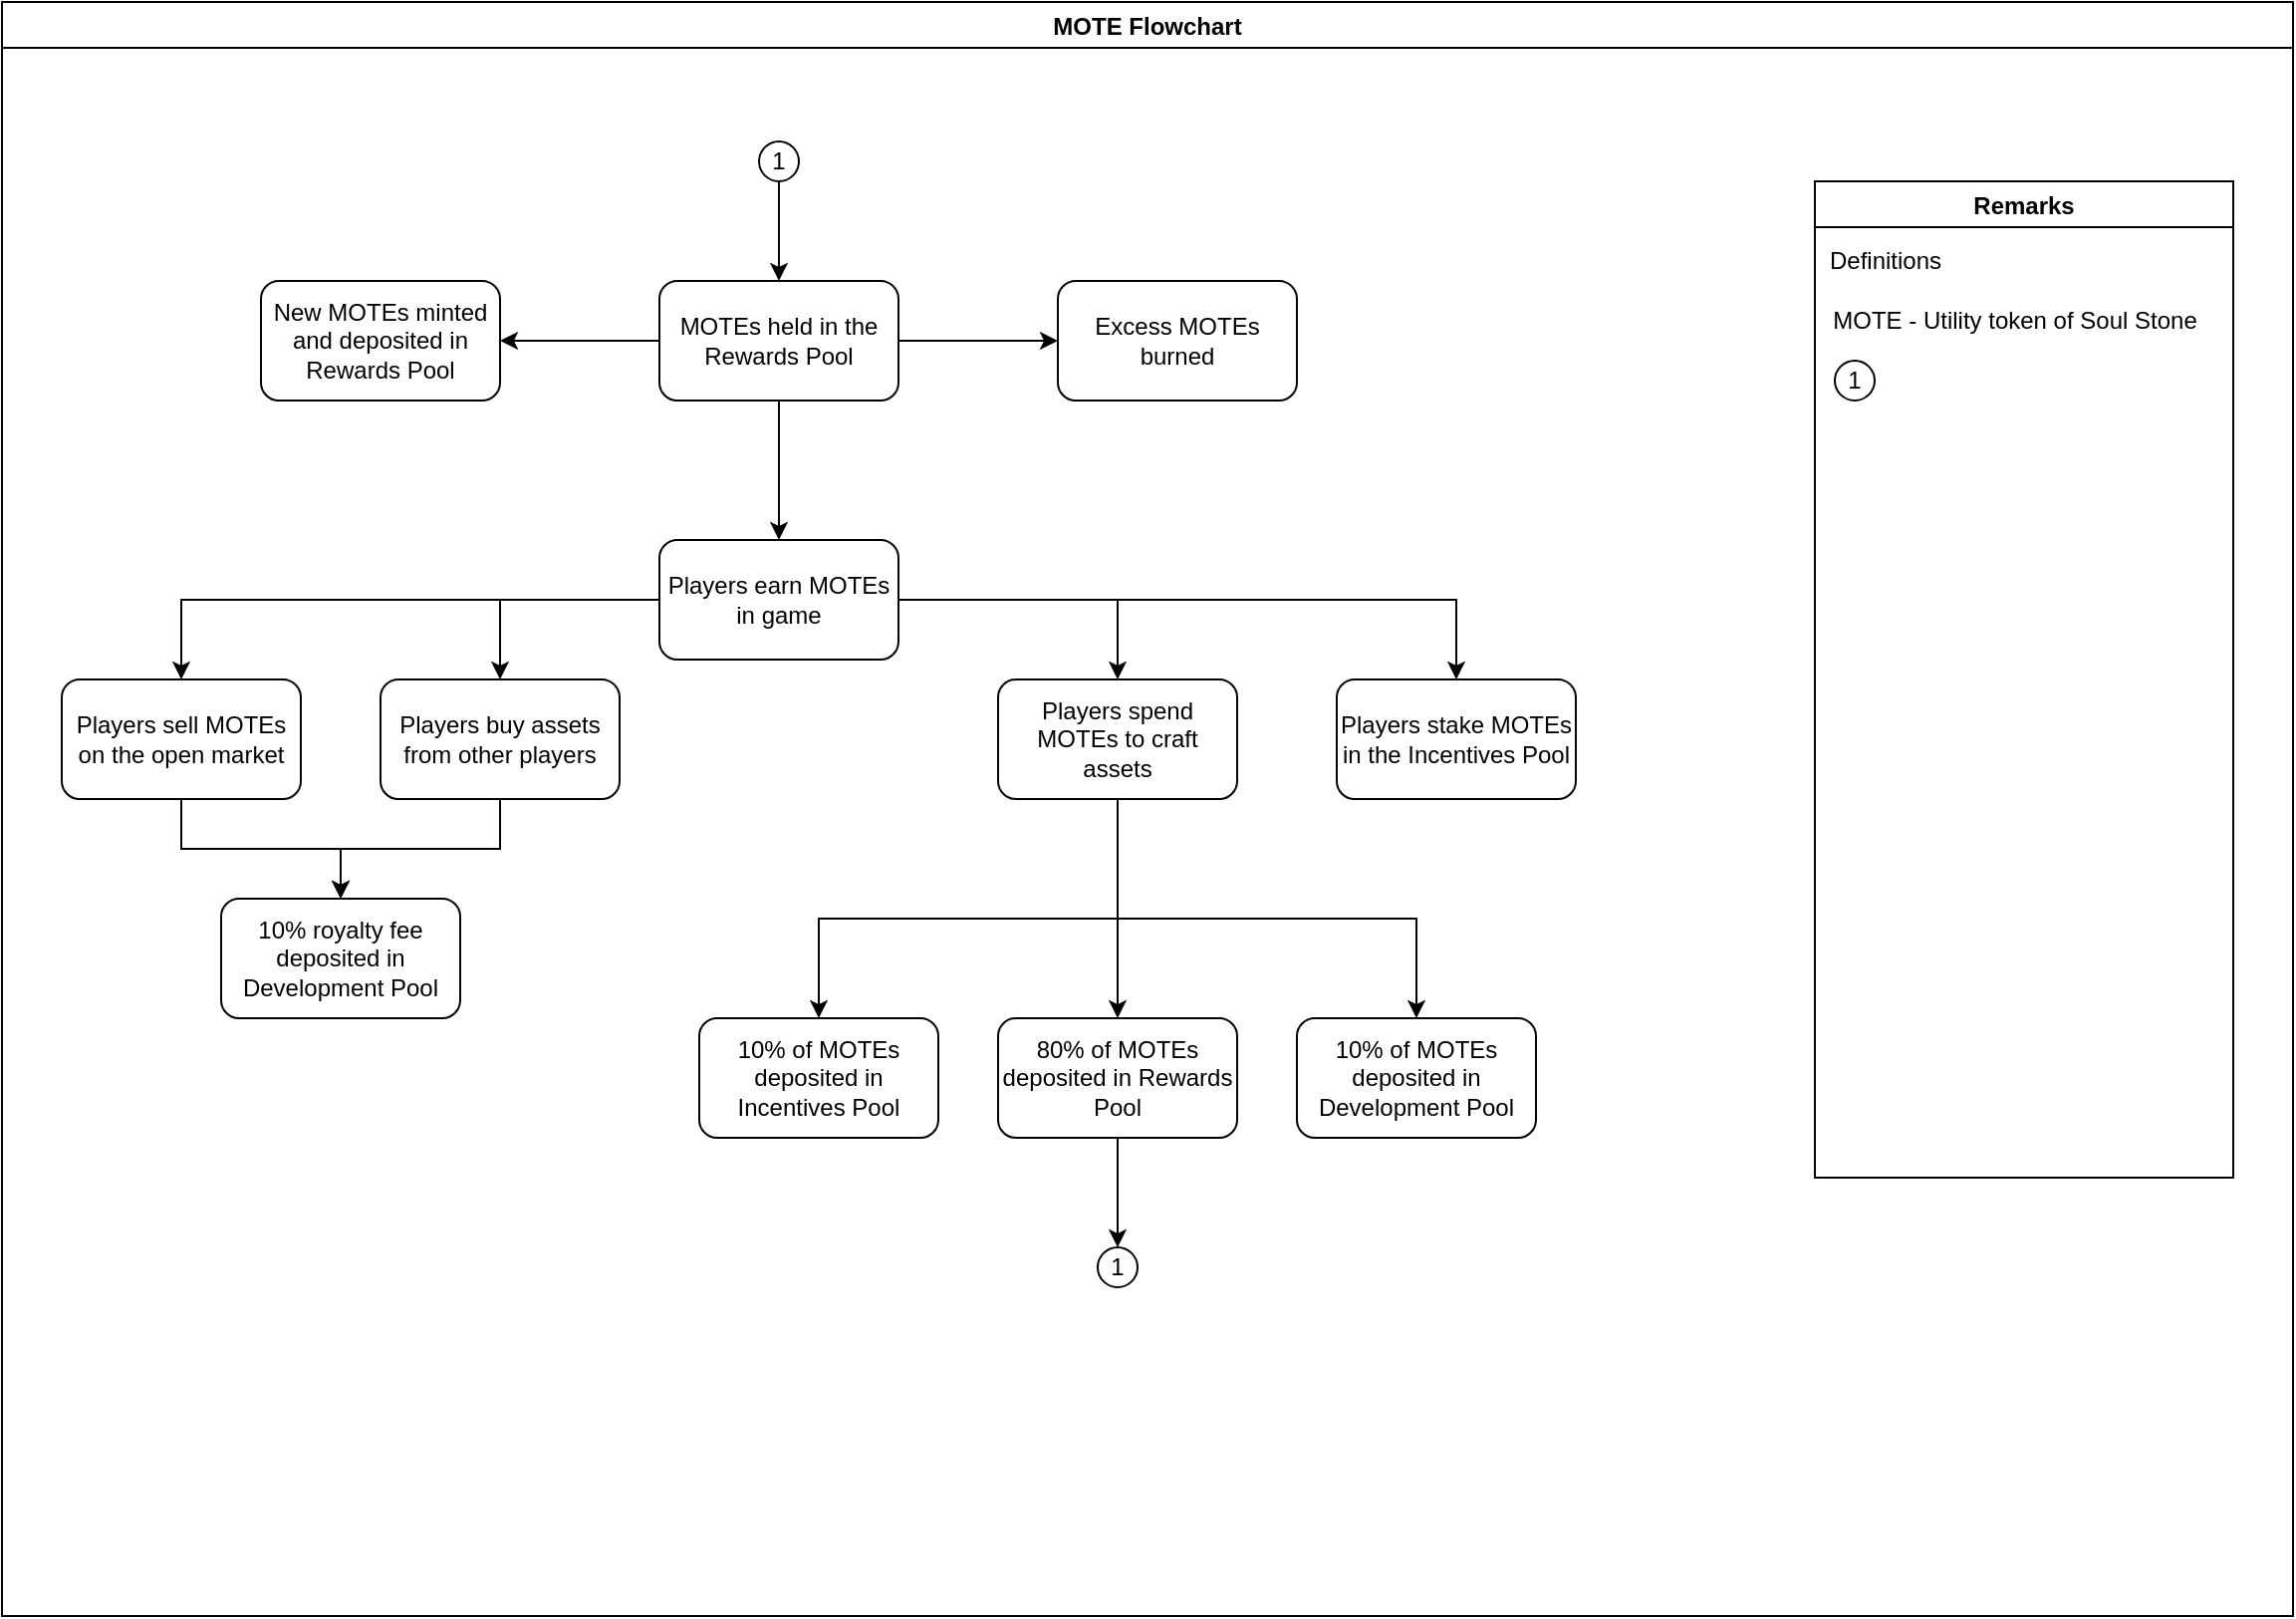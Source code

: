 <mxfile version="16.5.1" type="device"><diagram id="C5RBs43oDa-KdzZeNtuy" name="Page-1"><mxGraphModel dx="1422" dy="865" grid="1" gridSize="10" guides="1" tooltips="1" connect="1" arrows="1" fold="1" page="1" pageScale="1" pageWidth="1169" pageHeight="827" math="0" shadow="0"><root><mxCell id="WIyWlLk6GJQsqaUBKTNV-0"/><mxCell id="WIyWlLk6GJQsqaUBKTNV-1" parent="WIyWlLk6GJQsqaUBKTNV-0"/><mxCell id="LOZzZ80ta0P7dEUSJVH8-6" value="" style="edgeStyle=orthogonalEdgeStyle;rounded=0;orthogonalLoop=1;jettySize=auto;html=1;" parent="WIyWlLk6GJQsqaUBKTNV-1" source="WIyWlLk6GJQsqaUBKTNV-3" target="LOZzZ80ta0P7dEUSJVH8-5" edge="1"><mxGeometry relative="1" as="geometry"/></mxCell><mxCell id="LOZzZ80ta0P7dEUSJVH8-32" value="" style="edgeStyle=orthogonalEdgeStyle;rounded=0;orthogonalLoop=1;jettySize=auto;html=1;" parent="WIyWlLk6GJQsqaUBKTNV-1" source="WIyWlLk6GJQsqaUBKTNV-3" target="LOZzZ80ta0P7dEUSJVH8-31" edge="1"><mxGeometry relative="1" as="geometry"/></mxCell><mxCell id="LOZzZ80ta0P7dEUSJVH8-34" value="" style="edgeStyle=orthogonalEdgeStyle;rounded=0;orthogonalLoop=1;jettySize=auto;html=1;" parent="WIyWlLk6GJQsqaUBKTNV-1" source="WIyWlLk6GJQsqaUBKTNV-3" target="LOZzZ80ta0P7dEUSJVH8-33" edge="1"><mxGeometry relative="1" as="geometry"/></mxCell><mxCell id="WIyWlLk6GJQsqaUBKTNV-3" value="MOTEs held in the Rewards Pool" style="rounded=1;whiteSpace=wrap;html=1;fontSize=12;glass=0;strokeWidth=1;shadow=0;" parent="WIyWlLk6GJQsqaUBKTNV-1" vertex="1"><mxGeometry x="340" y="150" width="120" height="60" as="geometry"/></mxCell><mxCell id="LOZzZ80ta0P7dEUSJVH8-10" value="" style="edgeStyle=orthogonalEdgeStyle;rounded=0;orthogonalLoop=1;jettySize=auto;html=1;" parent="WIyWlLk6GJQsqaUBKTNV-1" source="LOZzZ80ta0P7dEUSJVH8-5" target="LOZzZ80ta0P7dEUSJVH8-9" edge="1"><mxGeometry relative="1" as="geometry"/></mxCell><mxCell id="LOZzZ80ta0P7dEUSJVH8-12" value="" style="edgeStyle=orthogonalEdgeStyle;rounded=0;orthogonalLoop=1;jettySize=auto;html=1;" parent="WIyWlLk6GJQsqaUBKTNV-1" source="LOZzZ80ta0P7dEUSJVH8-5" target="LOZzZ80ta0P7dEUSJVH8-11" edge="1"><mxGeometry relative="1" as="geometry"/></mxCell><mxCell id="LOZzZ80ta0P7dEUSJVH8-13" value="" style="edgeStyle=orthogonalEdgeStyle;rounded=0;orthogonalLoop=1;jettySize=auto;html=1;" parent="WIyWlLk6GJQsqaUBKTNV-1" source="LOZzZ80ta0P7dEUSJVH8-5" target="LOZzZ80ta0P7dEUSJVH8-7" edge="1"><mxGeometry relative="1" as="geometry"><Array as="points"><mxPoint x="620" y="310"/><mxPoint x="620" y="310"/></Array></mxGeometry></mxCell><mxCell id="LOZzZ80ta0P7dEUSJVH8-15" value="" style="edgeStyle=orthogonalEdgeStyle;rounded=0;orthogonalLoop=1;jettySize=auto;html=1;" parent="WIyWlLk6GJQsqaUBKTNV-1" source="LOZzZ80ta0P7dEUSJVH8-5" target="LOZzZ80ta0P7dEUSJVH8-14" edge="1"><mxGeometry relative="1" as="geometry"><Array as="points"><mxPoint x="740" y="310"/></Array></mxGeometry></mxCell><mxCell id="LOZzZ80ta0P7dEUSJVH8-5" value="Players earn MOTEs in game" style="whiteSpace=wrap;html=1;rounded=1;glass=0;strokeWidth=1;shadow=0;" parent="WIyWlLk6GJQsqaUBKTNV-1" vertex="1"><mxGeometry x="340" y="280" width="120" height="60" as="geometry"/></mxCell><mxCell id="LOZzZ80ta0P7dEUSJVH8-26" value="" style="edgeStyle=orthogonalEdgeStyle;rounded=0;orthogonalLoop=1;jettySize=auto;html=1;" parent="WIyWlLk6GJQsqaUBKTNV-1" source="LOZzZ80ta0P7dEUSJVH8-7" target="LOZzZ80ta0P7dEUSJVH8-25" edge="1"><mxGeometry relative="1" as="geometry"><Array as="points"><mxPoint x="570" y="470"/><mxPoint x="420" y="470"/></Array></mxGeometry></mxCell><mxCell id="LOZzZ80ta0P7dEUSJVH8-28" value="" style="edgeStyle=orthogonalEdgeStyle;rounded=0;orthogonalLoop=1;jettySize=auto;html=1;" parent="WIyWlLk6GJQsqaUBKTNV-1" source="LOZzZ80ta0P7dEUSJVH8-7" target="LOZzZ80ta0P7dEUSJVH8-27" edge="1"><mxGeometry relative="1" as="geometry"><Array as="points"><mxPoint x="570" y="470"/><mxPoint x="720" y="470"/></Array></mxGeometry></mxCell><mxCell id="LOZzZ80ta0P7dEUSJVH8-30" value="" style="edgeStyle=orthogonalEdgeStyle;rounded=0;orthogonalLoop=1;jettySize=auto;html=1;" parent="WIyWlLk6GJQsqaUBKTNV-1" source="LOZzZ80ta0P7dEUSJVH8-7" target="LOZzZ80ta0P7dEUSJVH8-29" edge="1"><mxGeometry relative="1" as="geometry"><Array as="points"><mxPoint x="570" y="490"/><mxPoint x="570" y="490"/></Array></mxGeometry></mxCell><mxCell id="LOZzZ80ta0P7dEUSJVH8-7" value="Players spend MOTEs to craft assets" style="whiteSpace=wrap;html=1;rounded=1;glass=0;strokeWidth=1;shadow=0;" parent="WIyWlLk6GJQsqaUBKTNV-1" vertex="1"><mxGeometry x="510" y="350" width="120" height="60" as="geometry"/></mxCell><mxCell id="LOZzZ80ta0P7dEUSJVH8-36" value="" style="edgeStyle=orthogonalEdgeStyle;rounded=0;orthogonalLoop=1;jettySize=auto;html=1;" parent="WIyWlLk6GJQsqaUBKTNV-1" source="LOZzZ80ta0P7dEUSJVH8-9" target="LOZzZ80ta0P7dEUSJVH8-16" edge="1"><mxGeometry relative="1" as="geometry"/></mxCell><mxCell id="LOZzZ80ta0P7dEUSJVH8-9" value="Players buy assets from other players" style="whiteSpace=wrap;html=1;rounded=1;glass=0;strokeWidth=1;shadow=0;" parent="WIyWlLk6GJQsqaUBKTNV-1" vertex="1"><mxGeometry x="200" y="350" width="120" height="60" as="geometry"/></mxCell><mxCell id="LOZzZ80ta0P7dEUSJVH8-17" value="" style="edgeStyle=orthogonalEdgeStyle;rounded=0;orthogonalLoop=1;jettySize=auto;html=1;" parent="WIyWlLk6GJQsqaUBKTNV-1" source="LOZzZ80ta0P7dEUSJVH8-11" target="LOZzZ80ta0P7dEUSJVH8-16" edge="1"><mxGeometry relative="1" as="geometry"/></mxCell><mxCell id="LOZzZ80ta0P7dEUSJVH8-11" value="Players sell MOTEs on the open market" style="whiteSpace=wrap;html=1;rounded=1;glass=0;strokeWidth=1;shadow=0;" parent="WIyWlLk6GJQsqaUBKTNV-1" vertex="1"><mxGeometry x="40" y="350" width="120" height="60" as="geometry"/></mxCell><mxCell id="LOZzZ80ta0P7dEUSJVH8-14" value="Players stake MOTEs in the Incentives Pool" style="whiteSpace=wrap;html=1;rounded=1;glass=0;strokeWidth=1;shadow=0;" parent="WIyWlLk6GJQsqaUBKTNV-1" vertex="1"><mxGeometry x="680" y="350" width="120" height="60" as="geometry"/></mxCell><mxCell id="LOZzZ80ta0P7dEUSJVH8-16" value="10% royalty fee deposited in Development Pool" style="whiteSpace=wrap;html=1;rounded=1;glass=0;strokeWidth=1;shadow=0;" parent="WIyWlLk6GJQsqaUBKTNV-1" vertex="1"><mxGeometry x="120" y="460" width="120" height="60" as="geometry"/></mxCell><mxCell id="LOZzZ80ta0P7dEUSJVH8-25" value="10% of MOTEs deposited in Incentives Pool" style="whiteSpace=wrap;html=1;rounded=1;glass=0;strokeWidth=1;shadow=0;" parent="WIyWlLk6GJQsqaUBKTNV-1" vertex="1"><mxGeometry x="360" y="520" width="120" height="60" as="geometry"/></mxCell><mxCell id="LOZzZ80ta0P7dEUSJVH8-27" value="10% of MOTEs deposited in Development Pool" style="whiteSpace=wrap;html=1;rounded=1;glass=0;strokeWidth=1;shadow=0;" parent="WIyWlLk6GJQsqaUBKTNV-1" vertex="1"><mxGeometry x="660" y="520" width="120" height="60" as="geometry"/></mxCell><mxCell id="R1ljQOt_zgMCw1IrXNc9-1" value="" style="edgeStyle=orthogonalEdgeStyle;rounded=0;orthogonalLoop=1;jettySize=auto;html=1;" edge="1" parent="WIyWlLk6GJQsqaUBKTNV-1" source="LOZzZ80ta0P7dEUSJVH8-29" target="R1ljQOt_zgMCw1IrXNc9-0"><mxGeometry relative="1" as="geometry"/></mxCell><mxCell id="LOZzZ80ta0P7dEUSJVH8-29" value="80% of MOTEs deposited in Rewards Pool" style="whiteSpace=wrap;html=1;rounded=1;glass=0;strokeWidth=1;shadow=0;" parent="WIyWlLk6GJQsqaUBKTNV-1" vertex="1"><mxGeometry x="510" y="520" width="120" height="60" as="geometry"/></mxCell><mxCell id="LOZzZ80ta0P7dEUSJVH8-31" value="New MOTEs minted and deposited in Rewards Pool" style="whiteSpace=wrap;html=1;rounded=1;glass=0;strokeWidth=1;shadow=0;" parent="WIyWlLk6GJQsqaUBKTNV-1" vertex="1"><mxGeometry x="140" y="150" width="120" height="60" as="geometry"/></mxCell><mxCell id="LOZzZ80ta0P7dEUSJVH8-33" value="Excess MOTEs burned" style="whiteSpace=wrap;html=1;rounded=1;glass=0;strokeWidth=1;shadow=0;" parent="WIyWlLk6GJQsqaUBKTNV-1" vertex="1"><mxGeometry x="540" y="150" width="120" height="60" as="geometry"/></mxCell><mxCell id="R1ljQOt_zgMCw1IrXNc9-0" value="1" style="ellipse;whiteSpace=wrap;html=1;aspect=fixed;" vertex="1" parent="WIyWlLk6GJQsqaUBKTNV-1"><mxGeometry x="560" y="635" width="20" height="20" as="geometry"/></mxCell><mxCell id="R1ljQOt_zgMCw1IrXNc9-3" value="" style="edgeStyle=orthogonalEdgeStyle;rounded=0;orthogonalLoop=1;jettySize=auto;html=1;" edge="1" parent="WIyWlLk6GJQsqaUBKTNV-1" source="R1ljQOt_zgMCw1IrXNc9-2" target="WIyWlLk6GJQsqaUBKTNV-3"><mxGeometry relative="1" as="geometry"/></mxCell><mxCell id="R1ljQOt_zgMCw1IrXNc9-2" value="1" style="ellipse;whiteSpace=wrap;html=1;aspect=fixed;" vertex="1" parent="WIyWlLk6GJQsqaUBKTNV-1"><mxGeometry x="390" y="80" width="20" height="20" as="geometry"/></mxCell><mxCell id="R1ljQOt_zgMCw1IrXNc9-4" value="MOTE Flowchart" style="swimlane;" vertex="1" parent="WIyWlLk6GJQsqaUBKTNV-1"><mxGeometry x="10" y="10" width="1150" height="810" as="geometry"/></mxCell><mxCell id="R1ljQOt_zgMCw1IrXNc9-5" value="Remarks" style="swimlane;" vertex="1" parent="R1ljQOt_zgMCw1IrXNc9-4"><mxGeometry x="910" y="90" width="210" height="500" as="geometry"/></mxCell><mxCell id="R1ljQOt_zgMCw1IrXNc9-6" value="MOTE - Utility token of Soul Stone" style="text;html=1;align=center;verticalAlign=middle;resizable=0;points=[];autosize=1;strokeColor=none;fillColor=none;" vertex="1" parent="R1ljQOt_zgMCw1IrXNc9-5"><mxGeometry y="60" width="200" height="20" as="geometry"/></mxCell><mxCell id="R1ljQOt_zgMCw1IrXNc9-7" value="1" style="ellipse;whiteSpace=wrap;html=1;aspect=fixed;" vertex="1" parent="R1ljQOt_zgMCw1IrXNc9-5"><mxGeometry x="10" y="90" width="20" height="20" as="geometry"/></mxCell><mxCell id="R1ljQOt_zgMCw1IrXNc9-9" value="Definitions" style="text;html=1;align=center;verticalAlign=middle;resizable=0;points=[];autosize=1;strokeColor=none;fillColor=none;" vertex="1" parent="R1ljQOt_zgMCw1IrXNc9-5"><mxGeometry y="30" width="70" height="20" as="geometry"/></mxCell></root></mxGraphModel></diagram></mxfile>